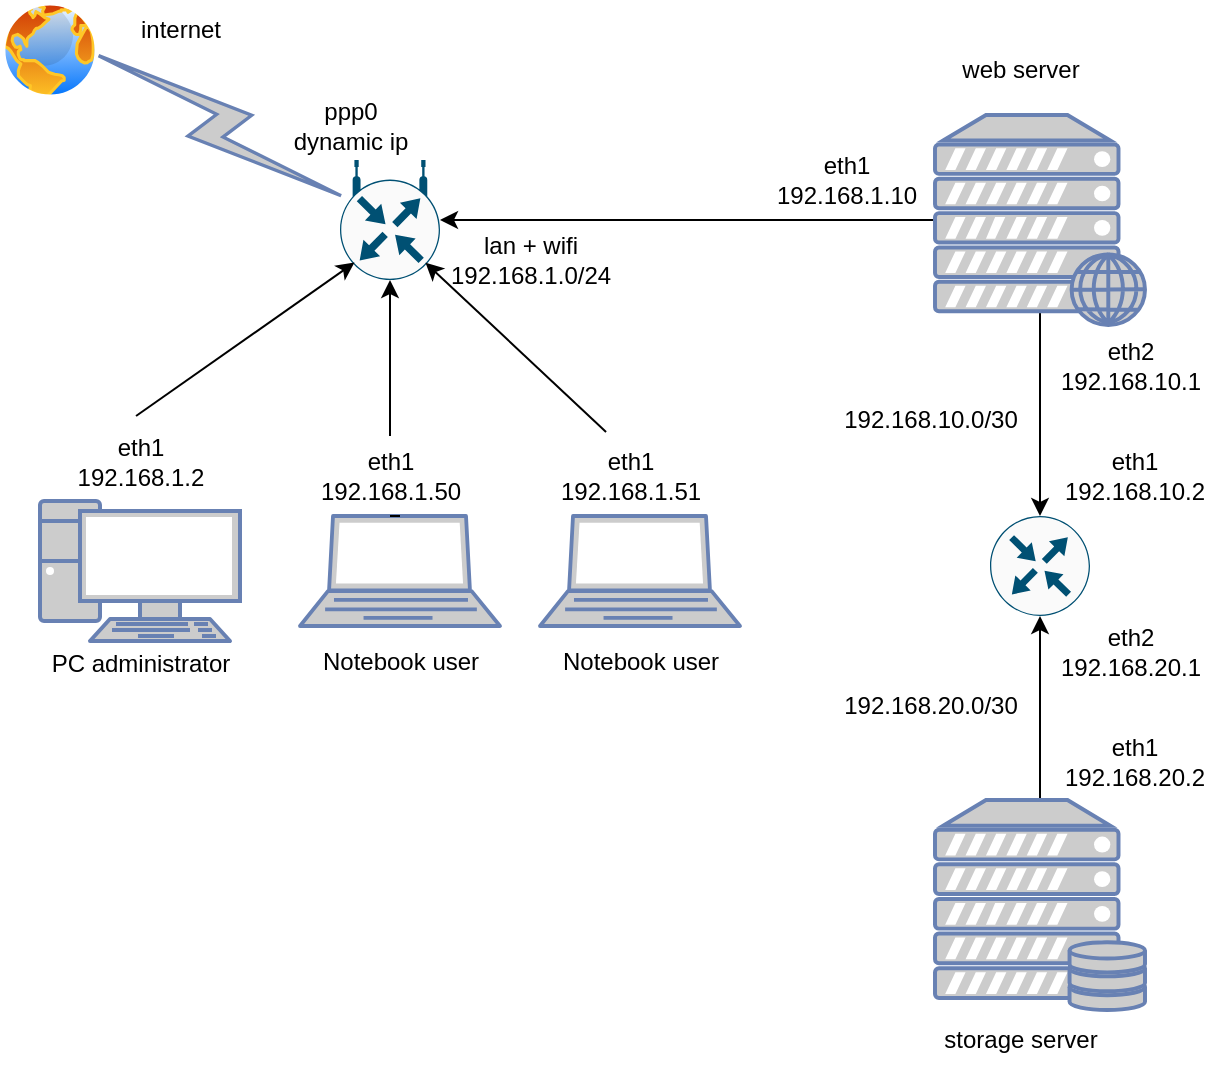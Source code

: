 <mxfile version="20.6.0" type="google"><diagram id="8cEzJLKGlyEVVAqCs7Ip" name="Страница 1"><mxGraphModel grid="1" page="1" gridSize="10" guides="1" tooltips="1" connect="1" arrows="1" fold="1" pageScale="1" pageWidth="827" pageHeight="1169" math="0" shadow="0"><root><mxCell id="0"/><mxCell id="1" parent="0"/><mxCell id="6zX8LYJFis2tGl0iTD-r-8" value="" style="sketch=0;points=[[0.5,0,0],[1,0.5,0],[0.5,1,0],[0,0.5,0],[0.145,0.145,0],[0.856,0.145,0],[0.855,0.856,0],[0.145,0.855,0]];verticalLabelPosition=bottom;html=1;verticalAlign=top;aspect=fixed;align=center;pointerEvents=1;shape=mxgraph.cisco19.rect;prIcon=wireless_router;fillColor=#FAFAFA;strokeColor=#005073;" vertex="1" parent="1"><mxGeometry x="230" y="150" width="50" height="60" as="geometry"/></mxCell><mxCell id="6zX8LYJFis2tGl0iTD-r-9" value="" style="fontColor=#0066CC;verticalAlign=top;verticalLabelPosition=bottom;labelPosition=center;align=center;html=1;outlineConnect=0;fillColor=#CCCCCC;strokeColor=#6881B3;gradientColor=none;gradientDirection=north;strokeWidth=2;shape=mxgraph.networks.pc;" vertex="1" parent="1"><mxGeometry x="80" y="320.5" width="100" height="70" as="geometry"/></mxCell><mxCell id="6zX8LYJFis2tGl0iTD-r-13" style="rounded=0;orthogonalLoop=1;jettySize=auto;html=1;exitX=0.478;exitY=-0.062;exitDx=0;exitDy=0;exitPerimeter=0;entryX=0.145;entryY=0.855;entryDx=0;entryDy=0;entryPerimeter=0;" edge="1" parent="1" source="6zX8LYJFis2tGl0iTD-r-41" target="6zX8LYJFis2tGl0iTD-r-8"><mxGeometry relative="1" as="geometry"><mxPoint x="120" y="240" as="sourcePoint"/><mxPoint x="170" y="209" as="targetPoint"/></mxGeometry></mxCell><mxCell id="6zX8LYJFis2tGl0iTD-r-18" style="edgeStyle=none;rounded=0;orthogonalLoop=1;jettySize=auto;html=1;exitX=0.5;exitY=0;exitDx=0;exitDy=0;exitPerimeter=0;" edge="1" parent="1" source="6zX8LYJFis2tGl0iTD-r-15"><mxGeometry relative="1" as="geometry"><mxPoint x="260" y="348" as="targetPoint"/></mxGeometry></mxCell><mxCell id="6zX8LYJFis2tGl0iTD-r-19" style="edgeStyle=none;rounded=0;orthogonalLoop=1;jettySize=auto;html=1;exitX=0.5;exitY=0;exitDx=0;exitDy=0;exitPerimeter=0;entryX=0.5;entryY=1;entryDx=0;entryDy=0;entryPerimeter=0;startArrow=none;" edge="1" parent="1" source="6zX8LYJFis2tGl0iTD-r-42" target="6zX8LYJFis2tGl0iTD-r-8"><mxGeometry relative="1" as="geometry"><mxPoint x="245" y="190" as="targetPoint"/></mxGeometry></mxCell><mxCell id="6zX8LYJFis2tGl0iTD-r-15" value="" style="fontColor=#0066CC;verticalAlign=top;verticalLabelPosition=bottom;labelPosition=center;align=center;html=1;outlineConnect=0;fillColor=#CCCCCC;strokeColor=#6881B3;gradientColor=none;gradientDirection=north;strokeWidth=2;shape=mxgraph.networks.laptop;" vertex="1" parent="1"><mxGeometry x="210" y="328" width="100" height="55" as="geometry"/></mxCell><mxCell id="6zX8LYJFis2tGl0iTD-r-20" style="edgeStyle=none;rounded=0;orthogonalLoop=1;jettySize=auto;html=1;exitX=0.367;exitY=-0.05;exitDx=0;exitDy=0;exitPerimeter=0;entryX=0.855;entryY=0.856;entryDx=0;entryDy=0;entryPerimeter=0;" edge="1" parent="1" source="6zX8LYJFis2tGl0iTD-r-44" target="6zX8LYJFis2tGl0iTD-r-8"><mxGeometry relative="1" as="geometry"><mxPoint x="280" y="200" as="targetPoint"/></mxGeometry></mxCell><mxCell id="6zX8LYJFis2tGl0iTD-r-16" value="" style="fontColor=#0066CC;verticalAlign=top;verticalLabelPosition=bottom;labelPosition=center;align=center;html=1;outlineConnect=0;fillColor=#CCCCCC;strokeColor=#6881B3;gradientColor=none;gradientDirection=north;strokeWidth=2;shape=mxgraph.networks.laptop;" vertex="1" parent="1"><mxGeometry x="330" y="328" width="100" height="55" as="geometry"/></mxCell><mxCell id="6zX8LYJFis2tGl0iTD-r-21" value="" style="sketch=0;points=[[0.5,0,0],[1,0.5,0],[0.5,1,0],[0,0.5,0],[0.145,0.145,0],[0.856,0.145,0],[0.855,0.856,0],[0.145,0.855,0]];verticalLabelPosition=bottom;html=1;verticalAlign=top;aspect=fixed;align=center;pointerEvents=1;shape=mxgraph.cisco19.rect;prIcon=router;fillColor=#FAFAFA;strokeColor=#005073;" vertex="1" parent="1"><mxGeometry x="555" y="328" width="50" height="50" as="geometry"/></mxCell><mxCell id="6zX8LYJFis2tGl0iTD-r-27" style="rounded=0;orthogonalLoop=1;jettySize=auto;html=1;exitX=0;exitY=0.5;exitDx=0;exitDy=0;exitPerimeter=0;entryX=1;entryY=0.5;entryDx=0;entryDy=0;entryPerimeter=0;" edge="1" parent="1" source="6zX8LYJFis2tGl0iTD-r-25" target="6zX8LYJFis2tGl0iTD-r-8"><mxGeometry relative="1" as="geometry"/></mxCell><mxCell id="6zX8LYJFis2tGl0iTD-r-28" style="rounded=0;orthogonalLoop=1;jettySize=auto;html=1;exitX=0.5;exitY=0.94;exitDx=0;exitDy=0;exitPerimeter=0;entryX=0.5;entryY=0;entryDx=0;entryDy=0;entryPerimeter=0;" edge="1" parent="1" source="6zX8LYJFis2tGl0iTD-r-25" target="6zX8LYJFis2tGl0iTD-r-21"><mxGeometry relative="1" as="geometry"/></mxCell><mxCell id="6zX8LYJFis2tGl0iTD-r-25" value="" style="fontColor=#0066CC;verticalAlign=top;verticalLabelPosition=bottom;labelPosition=center;align=center;html=1;outlineConnect=0;fillColor=#CCCCCC;strokeColor=#6881B3;gradientColor=none;gradientDirection=north;strokeWidth=2;shape=mxgraph.networks.web_server;" vertex="1" parent="1"><mxGeometry x="527.5" y="127.5" width="105" height="105" as="geometry"/></mxCell><mxCell id="6zX8LYJFis2tGl0iTD-r-29" style="edgeStyle=none;rounded=0;orthogonalLoop=1;jettySize=auto;html=1;exitX=0.5;exitY=0;exitDx=0;exitDy=0;exitPerimeter=0;entryX=0.5;entryY=1;entryDx=0;entryDy=0;entryPerimeter=0;" edge="1" parent="1" source="6zX8LYJFis2tGl0iTD-r-26" target="6zX8LYJFis2tGl0iTD-r-21"><mxGeometry relative="1" as="geometry"/></mxCell><mxCell id="6zX8LYJFis2tGl0iTD-r-26" value="" style="fontColor=#0066CC;verticalAlign=top;verticalLabelPosition=bottom;labelPosition=center;align=center;html=1;outlineConnect=0;fillColor=#CCCCCC;strokeColor=#6881B3;gradientColor=none;gradientDirection=north;strokeWidth=2;shape=mxgraph.networks.server_storage;" vertex="1" parent="1"><mxGeometry x="527.5" y="470" width="105" height="105" as="geometry"/></mxCell><mxCell id="6zX8LYJFis2tGl0iTD-r-30" value="eth2&lt;br&gt;192.168.10.1" style="text;html=1;resizable=0;autosize=1;align=center;verticalAlign=middle;points=[];fillColor=none;strokeColor=none;rounded=0;" vertex="1" parent="1"><mxGeometry x="580" y="232.5" width="90" height="40" as="geometry"/></mxCell><mxCell id="6zX8LYJFis2tGl0iTD-r-31" value="eth1&lt;br&gt;192.168.10.2" style="text;html=1;resizable=0;autosize=1;align=center;verticalAlign=middle;points=[];fillColor=none;strokeColor=none;rounded=0;" vertex="1" parent="1"><mxGeometry x="582" y="288" width="90" height="40" as="geometry"/></mxCell><mxCell id="6zX8LYJFis2tGl0iTD-r-32" value="192.168.10.0/30" style="text;html=1;resizable=0;autosize=1;align=center;verticalAlign=middle;points=[];fillColor=none;strokeColor=none;rounded=0;" vertex="1" parent="1"><mxGeometry x="470" y="265" width="110" height="30" as="geometry"/></mxCell><mxCell id="6zX8LYJFis2tGl0iTD-r-33" value="eth2&lt;br&gt;192.168.20.1" style="text;html=1;resizable=0;autosize=1;align=center;verticalAlign=middle;points=[];fillColor=none;strokeColor=none;rounded=0;" vertex="1" parent="1"><mxGeometry x="580" y="375.5" width="90" height="40" as="geometry"/></mxCell><mxCell id="6zX8LYJFis2tGl0iTD-r-34" value="eth1&lt;br&gt;192.168.20.2" style="text;html=1;resizable=0;autosize=1;align=center;verticalAlign=middle;points=[];fillColor=none;strokeColor=none;rounded=0;" vertex="1" parent="1"><mxGeometry x="582" y="431" width="90" height="40" as="geometry"/></mxCell><mxCell id="6zX8LYJFis2tGl0iTD-r-35" value="192.168.20.0/30" style="text;html=1;resizable=0;autosize=1;align=center;verticalAlign=middle;points=[];fillColor=none;strokeColor=none;rounded=0;" vertex="1" parent="1"><mxGeometry x="470" y="408" width="110" height="30" as="geometry"/></mxCell><mxCell id="6zX8LYJFis2tGl0iTD-r-36" value="web server" style="text;html=1;resizable=0;autosize=1;align=center;verticalAlign=middle;points=[];fillColor=none;strokeColor=none;rounded=0;" vertex="1" parent="1"><mxGeometry x="530" y="90" width="80" height="30" as="geometry"/></mxCell><mxCell id="6zX8LYJFis2tGl0iTD-r-37" value="storage server" style="text;html=1;resizable=0;autosize=1;align=center;verticalAlign=middle;points=[];fillColor=none;strokeColor=none;rounded=0;" vertex="1" parent="1"><mxGeometry x="520" y="575" width="100" height="30" as="geometry"/></mxCell><mxCell id="6zX8LYJFis2tGl0iTD-r-38" value="Notebook user" style="text;html=1;resizable=0;autosize=1;align=center;verticalAlign=middle;points=[];fillColor=none;strokeColor=none;rounded=0;" vertex="1" parent="1"><mxGeometry x="330" y="385.5" width="100" height="30" as="geometry"/></mxCell><mxCell id="6zX8LYJFis2tGl0iTD-r-39" value="Notebook user" style="text;html=1;resizable=0;autosize=1;align=center;verticalAlign=middle;points=[];fillColor=none;strokeColor=none;rounded=0;" vertex="1" parent="1"><mxGeometry x="210" y="385.5" width="100" height="30" as="geometry"/></mxCell><mxCell id="6zX8LYJFis2tGl0iTD-r-40" value="PC administrator" style="text;html=1;resizable=0;autosize=1;align=center;verticalAlign=middle;points=[];fillColor=none;strokeColor=none;rounded=0;" vertex="1" parent="1"><mxGeometry x="75" y="386.5" width="110" height="30" as="geometry"/></mxCell><mxCell id="6zX8LYJFis2tGl0iTD-r-41" value="eth1&lt;br&gt;192.168.1.2" style="text;html=1;resizable=0;autosize=1;align=center;verticalAlign=middle;points=[];fillColor=none;strokeColor=none;rounded=0;" vertex="1" parent="1"><mxGeometry x="85" y="280.5" width="90" height="40" as="geometry"/></mxCell><mxCell id="6zX8LYJFis2tGl0iTD-r-42" value="eth1&lt;br&gt;192.168.1.50" style="text;html=1;resizable=0;autosize=1;align=center;verticalAlign=middle;points=[];fillColor=none;strokeColor=none;rounded=0;" vertex="1" parent="1"><mxGeometry x="210" y="288" width="90" height="40" as="geometry"/></mxCell><mxCell id="6zX8LYJFis2tGl0iTD-r-43" value="" style="edgeStyle=none;rounded=0;orthogonalLoop=1;jettySize=auto;html=1;exitX=0.5;exitY=0;exitDx=0;exitDy=0;exitPerimeter=0;entryX=0.5;entryY=1;entryDx=0;entryDy=0;entryPerimeter=0;endArrow=none;" edge="1" parent="1" source="6zX8LYJFis2tGl0iTD-r-15" target="6zX8LYJFis2tGl0iTD-r-42"><mxGeometry relative="1" as="geometry"><mxPoint x="260" y="328" as="sourcePoint"/><mxPoint x="260" y="210" as="targetPoint"/></mxGeometry></mxCell><mxCell id="6zX8LYJFis2tGl0iTD-r-44" value="eth1&lt;br&gt;192.168.1.51" style="text;html=1;resizable=0;autosize=1;align=center;verticalAlign=middle;points=[];fillColor=none;strokeColor=none;rounded=0;" vertex="1" parent="1"><mxGeometry x="330" y="288" width="90" height="40" as="geometry"/></mxCell><mxCell id="6zX8LYJFis2tGl0iTD-r-45" value="eth1&lt;br&gt;192.168.1.10" style="text;html=1;resizable=0;autosize=1;align=center;verticalAlign=middle;points=[];fillColor=none;strokeColor=none;rounded=0;" vertex="1" parent="1"><mxGeometry x="437.5" y="140" width="90" height="40" as="geometry"/></mxCell><mxCell id="6zX8LYJFis2tGl0iTD-r-46" value="" style="aspect=fixed;perimeter=ellipsePerimeter;html=1;align=center;shadow=0;dashed=0;spacingTop=3;image;image=img/lib/active_directory/internet_globe.svg;" vertex="1" parent="1"><mxGeometry x="60" y="70" width="50" height="50" as="geometry"/></mxCell><mxCell id="6zX8LYJFis2tGl0iTD-r-47" value="internet" style="text;html=1;resizable=0;autosize=1;align=center;verticalAlign=middle;points=[];fillColor=none;strokeColor=none;rounded=0;" vertex="1" parent="1"><mxGeometry x="120" y="70" width="60" height="30" as="geometry"/></mxCell><mxCell id="6zX8LYJFis2tGl0iTD-r-49" value="" style="fontColor=#0066CC;verticalAlign=top;verticalLabelPosition=bottom;labelPosition=center;align=center;html=1;outlineConnect=0;fillColor=#CCCCCC;strokeColor=#6881B3;gradientColor=none;gradientDirection=north;strokeWidth=2;shape=mxgraph.networks.comm_link;rotation=120;" vertex="1" parent="1"><mxGeometry x="157.41" y="62.83" width="25" height="140" as="geometry"/></mxCell><mxCell id="6zX8LYJFis2tGl0iTD-r-50" value="ppp0&lt;br&gt;dynamic ip" style="text;html=1;resizable=0;autosize=1;align=center;verticalAlign=middle;points=[];fillColor=none;strokeColor=none;rounded=0;" vertex="1" parent="1"><mxGeometry x="195" y="112.83" width="80" height="40" as="geometry"/></mxCell><mxCell id="PjV4wsYm6vH1v33D2N1S-1" value="lan + wifi&lt;br&gt;192.168.1.0/24" style="text;html=1;resizable=0;autosize=1;align=center;verticalAlign=middle;points=[];fillColor=none;strokeColor=none;rounded=0;" vertex="1" parent="1"><mxGeometry x="275" y="180" width="100" height="40" as="geometry"/></mxCell></root></mxGraphModel></diagram></mxfile>
